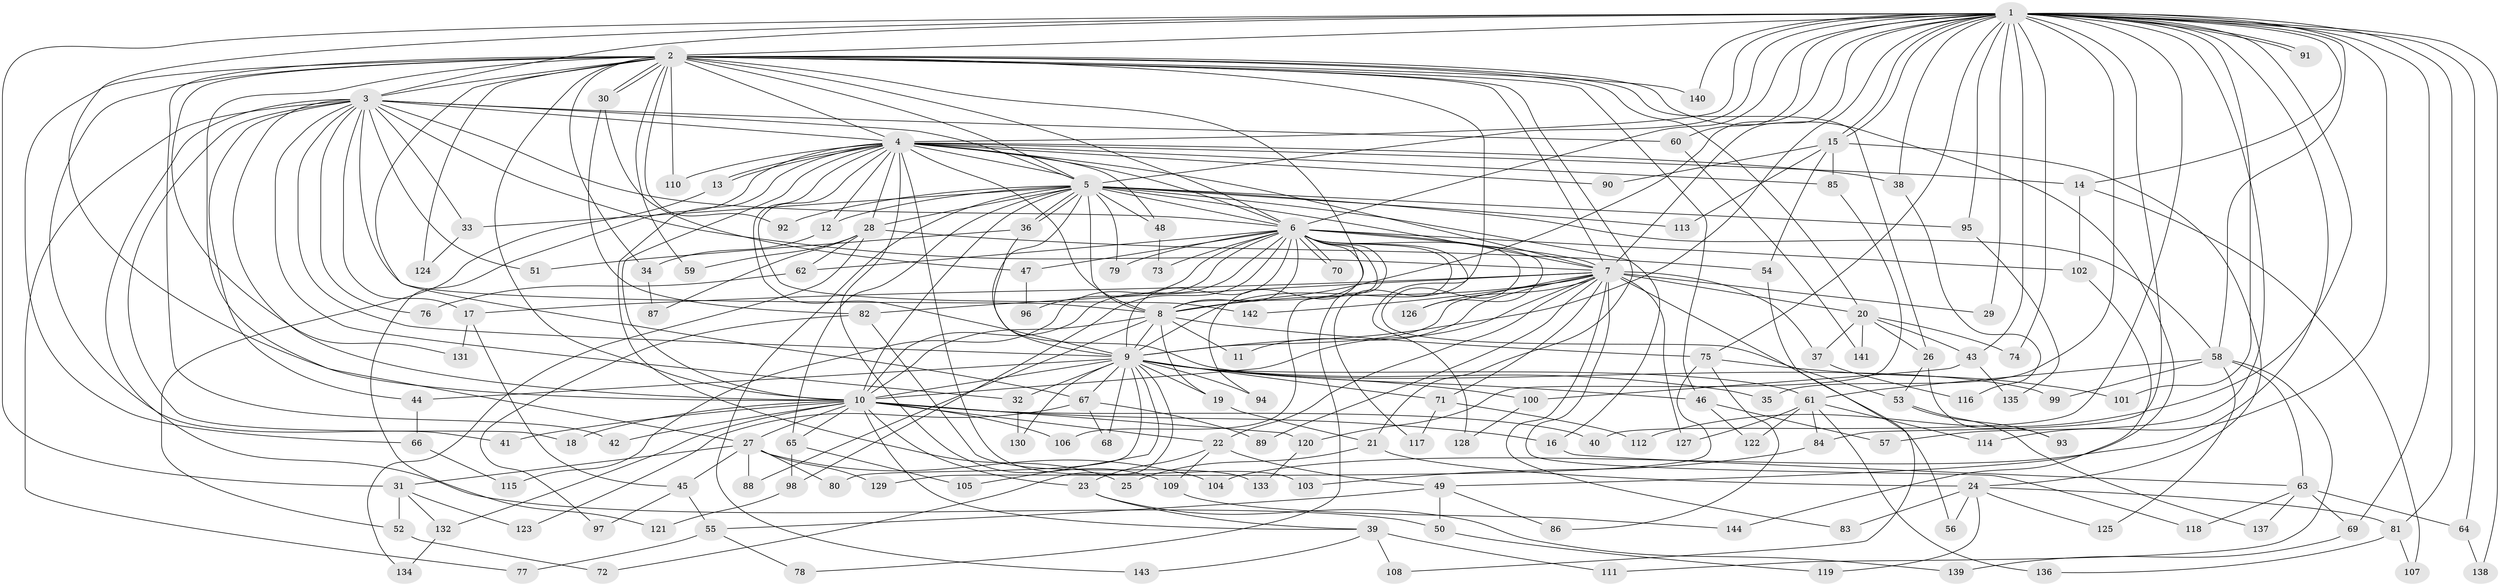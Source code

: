 // coarse degree distribution, {29: 0.017543859649122806, 22: 0.017543859649122806, 12: 0.017543859649122806, 39: 0.017543859649122806, 15: 0.017543859649122806, 16: 0.017543859649122806, 3: 0.21052631578947367, 4: 0.12280701754385964, 11: 0.017543859649122806, 6: 0.05263157894736842, 2: 0.38596491228070173, 7: 0.07017543859649122, 9: 0.017543859649122806, 5: 0.017543859649122806}
// Generated by graph-tools (version 1.1) at 2025/17/03/04/25 18:17:24]
// undirected, 144 vertices, 313 edges
graph export_dot {
graph [start="1"]
  node [color=gray90,style=filled];
  1;
  2;
  3;
  4;
  5;
  6;
  7;
  8;
  9;
  10;
  11;
  12;
  13;
  14;
  15;
  16;
  17;
  18;
  19;
  20;
  21;
  22;
  23;
  24;
  25;
  26;
  27;
  28;
  29;
  30;
  31;
  32;
  33;
  34;
  35;
  36;
  37;
  38;
  39;
  40;
  41;
  42;
  43;
  44;
  45;
  46;
  47;
  48;
  49;
  50;
  51;
  52;
  53;
  54;
  55;
  56;
  57;
  58;
  59;
  60;
  61;
  62;
  63;
  64;
  65;
  66;
  67;
  68;
  69;
  70;
  71;
  72;
  73;
  74;
  75;
  76;
  77;
  78;
  79;
  80;
  81;
  82;
  83;
  84;
  85;
  86;
  87;
  88;
  89;
  90;
  91;
  92;
  93;
  94;
  95;
  96;
  97;
  98;
  99;
  100;
  101;
  102;
  103;
  104;
  105;
  106;
  107;
  108;
  109;
  110;
  111;
  112;
  113;
  114;
  115;
  116;
  117;
  118;
  119;
  120;
  121;
  122;
  123;
  124;
  125;
  126;
  127;
  128;
  129;
  130;
  131;
  132;
  133;
  134;
  135;
  136;
  137;
  138;
  139;
  140;
  141;
  142;
  143;
  144;
  1 -- 2;
  1 -- 3;
  1 -- 4;
  1 -- 5;
  1 -- 6;
  1 -- 7;
  1 -- 8;
  1 -- 9;
  1 -- 10;
  1 -- 14;
  1 -- 15;
  1 -- 15;
  1 -- 29;
  1 -- 31;
  1 -- 35;
  1 -- 38;
  1 -- 40;
  1 -- 43;
  1 -- 57;
  1 -- 58;
  1 -- 60;
  1 -- 64;
  1 -- 69;
  1 -- 74;
  1 -- 75;
  1 -- 81;
  1 -- 84;
  1 -- 91;
  1 -- 91;
  1 -- 95;
  1 -- 101;
  1 -- 104;
  1 -- 112;
  1 -- 114;
  1 -- 138;
  1 -- 140;
  2 -- 3;
  2 -- 4;
  2 -- 5;
  2 -- 6;
  2 -- 7;
  2 -- 8;
  2 -- 9;
  2 -- 10;
  2 -- 20;
  2 -- 21;
  2 -- 26;
  2 -- 27;
  2 -- 30;
  2 -- 30;
  2 -- 34;
  2 -- 41;
  2 -- 42;
  2 -- 46;
  2 -- 49;
  2 -- 59;
  2 -- 66;
  2 -- 67;
  2 -- 92;
  2 -- 110;
  2 -- 124;
  2 -- 131;
  2 -- 140;
  3 -- 4;
  3 -- 5;
  3 -- 6;
  3 -- 7;
  3 -- 8;
  3 -- 9;
  3 -- 10;
  3 -- 17;
  3 -- 18;
  3 -- 32;
  3 -- 33;
  3 -- 44;
  3 -- 50;
  3 -- 51;
  3 -- 60;
  3 -- 76;
  3 -- 77;
  4 -- 5;
  4 -- 6;
  4 -- 7;
  4 -- 8;
  4 -- 9;
  4 -- 10;
  4 -- 12;
  4 -- 13;
  4 -- 13;
  4 -- 14;
  4 -- 25;
  4 -- 28;
  4 -- 38;
  4 -- 48;
  4 -- 85;
  4 -- 90;
  4 -- 103;
  4 -- 109;
  4 -- 110;
  4 -- 121;
  4 -- 142;
  5 -- 6;
  5 -- 7;
  5 -- 8;
  5 -- 9;
  5 -- 10;
  5 -- 12;
  5 -- 16;
  5 -- 28;
  5 -- 33;
  5 -- 36;
  5 -- 36;
  5 -- 48;
  5 -- 58;
  5 -- 65;
  5 -- 79;
  5 -- 92;
  5 -- 95;
  5 -- 113;
  5 -- 143;
  6 -- 7;
  6 -- 8;
  6 -- 9;
  6 -- 10;
  6 -- 47;
  6 -- 53;
  6 -- 62;
  6 -- 70;
  6 -- 70;
  6 -- 73;
  6 -- 78;
  6 -- 79;
  6 -- 94;
  6 -- 96;
  6 -- 98;
  6 -- 102;
  6 -- 106;
  6 -- 115;
  6 -- 117;
  6 -- 126;
  6 -- 128;
  7 -- 8;
  7 -- 9;
  7 -- 10;
  7 -- 11;
  7 -- 17;
  7 -- 20;
  7 -- 22;
  7 -- 29;
  7 -- 37;
  7 -- 56;
  7 -- 71;
  7 -- 82;
  7 -- 83;
  7 -- 89;
  7 -- 118;
  7 -- 126;
  7 -- 127;
  7 -- 142;
  8 -- 9;
  8 -- 10;
  8 -- 11;
  8 -- 19;
  8 -- 75;
  8 -- 88;
  9 -- 10;
  9 -- 19;
  9 -- 32;
  9 -- 35;
  9 -- 44;
  9 -- 46;
  9 -- 61;
  9 -- 67;
  9 -- 68;
  9 -- 71;
  9 -- 72;
  9 -- 80;
  9 -- 94;
  9 -- 100;
  9 -- 105;
  9 -- 130;
  10 -- 16;
  10 -- 18;
  10 -- 22;
  10 -- 23;
  10 -- 27;
  10 -- 39;
  10 -- 40;
  10 -- 41;
  10 -- 42;
  10 -- 65;
  10 -- 106;
  10 -- 120;
  10 -- 132;
  12 -- 34;
  13 -- 52;
  14 -- 102;
  14 -- 107;
  15 -- 24;
  15 -- 54;
  15 -- 85;
  15 -- 90;
  15 -- 113;
  16 -- 63;
  17 -- 45;
  17 -- 131;
  19 -- 21;
  20 -- 26;
  20 -- 37;
  20 -- 43;
  20 -- 74;
  20 -- 141;
  21 -- 24;
  21 -- 25;
  22 -- 23;
  22 -- 49;
  22 -- 109;
  23 -- 39;
  23 -- 139;
  24 -- 56;
  24 -- 81;
  24 -- 83;
  24 -- 119;
  24 -- 125;
  26 -- 53;
  26 -- 93;
  27 -- 31;
  27 -- 45;
  27 -- 80;
  27 -- 88;
  27 -- 104;
  27 -- 129;
  28 -- 54;
  28 -- 59;
  28 -- 62;
  28 -- 87;
  28 -- 134;
  30 -- 47;
  30 -- 82;
  31 -- 52;
  31 -- 123;
  31 -- 132;
  32 -- 130;
  33 -- 124;
  34 -- 87;
  36 -- 51;
  36 -- 99;
  37 -- 116;
  38 -- 116;
  39 -- 108;
  39 -- 111;
  39 -- 143;
  43 -- 100;
  43 -- 135;
  44 -- 66;
  45 -- 55;
  45 -- 97;
  46 -- 57;
  46 -- 122;
  47 -- 96;
  48 -- 73;
  49 -- 50;
  49 -- 55;
  49 -- 86;
  50 -- 119;
  52 -- 72;
  53 -- 93;
  53 -- 137;
  54 -- 108;
  55 -- 77;
  55 -- 78;
  58 -- 61;
  58 -- 63;
  58 -- 99;
  58 -- 111;
  58 -- 125;
  60 -- 141;
  61 -- 84;
  61 -- 114;
  61 -- 122;
  61 -- 127;
  61 -- 136;
  62 -- 76;
  63 -- 64;
  63 -- 69;
  63 -- 118;
  63 -- 137;
  64 -- 138;
  65 -- 98;
  65 -- 105;
  66 -- 115;
  67 -- 68;
  67 -- 89;
  67 -- 123;
  69 -- 139;
  71 -- 112;
  71 -- 117;
  75 -- 86;
  75 -- 101;
  75 -- 129;
  81 -- 107;
  81 -- 136;
  82 -- 97;
  82 -- 133;
  84 -- 103;
  85 -- 120;
  95 -- 135;
  98 -- 121;
  100 -- 128;
  102 -- 144;
  109 -- 144;
  120 -- 133;
  132 -- 134;
}
